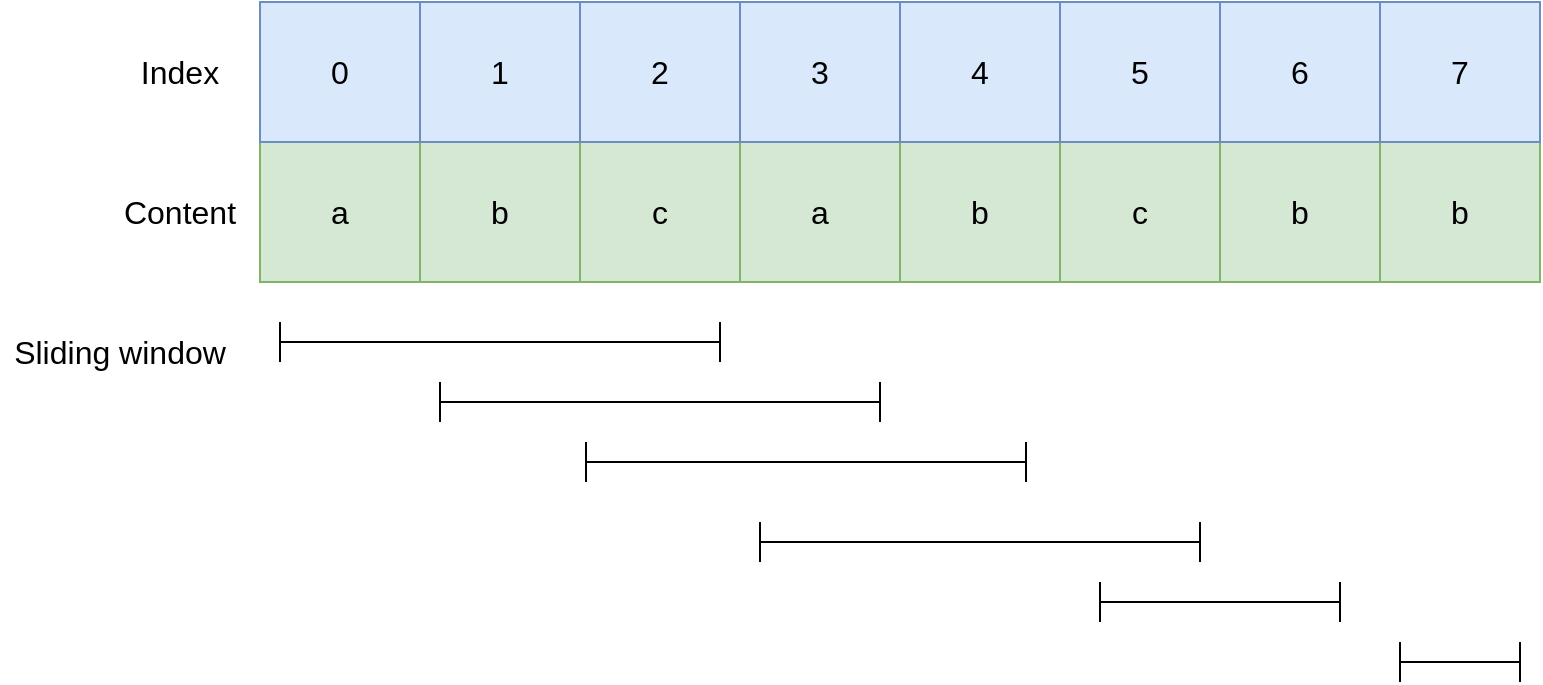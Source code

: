 <mxfile version="20.5.1" type="github">
  <diagram id="LxKFEtir3kCeHYvWBD5M" name="第 1 页">
    <mxGraphModel dx="734" dy="475" grid="1" gridSize="10" guides="1" tooltips="1" connect="1" arrows="1" fold="1" page="1" pageScale="1" pageWidth="827" pageHeight="1169" math="0" shadow="0">
      <root>
        <mxCell id="0" />
        <mxCell id="1" parent="0" />
        <mxCell id="-OyFsQ3j8IVkyFUIj5fn-1" value="&lt;font style=&quot;font-size: 16px;&quot;&gt;a&lt;/font&gt;" style="rounded=0;whiteSpace=wrap;html=1;fillColor=#d5e8d4;strokeColor=#82b366;" vertex="1" parent="1">
          <mxGeometry x="160" y="160" width="80" height="70" as="geometry" />
        </mxCell>
        <mxCell id="-OyFsQ3j8IVkyFUIj5fn-2" value="&lt;font style=&quot;font-size: 16px;&quot;&gt;b&lt;/font&gt;" style="rounded=0;whiteSpace=wrap;html=1;fillColor=#d5e8d4;strokeColor=#82b366;" vertex="1" parent="1">
          <mxGeometry x="240" y="160" width="80" height="70" as="geometry" />
        </mxCell>
        <mxCell id="-OyFsQ3j8IVkyFUIj5fn-3" value="&lt;font style=&quot;font-size: 16px;&quot;&gt;c&lt;/font&gt;" style="rounded=0;whiteSpace=wrap;html=1;fillColor=#d5e8d4;strokeColor=#82b366;" vertex="1" parent="1">
          <mxGeometry x="320" y="160" width="80" height="70" as="geometry" />
        </mxCell>
        <mxCell id="-OyFsQ3j8IVkyFUIj5fn-4" value="&lt;font style=&quot;font-size: 16px;&quot;&gt;a&lt;/font&gt;" style="rounded=0;whiteSpace=wrap;html=1;fillColor=#d5e8d4;strokeColor=#82b366;" vertex="1" parent="1">
          <mxGeometry x="400" y="160" width="80" height="70" as="geometry" />
        </mxCell>
        <mxCell id="-OyFsQ3j8IVkyFUIj5fn-5" value="&lt;font style=&quot;font-size: 16px;&quot;&gt;b&lt;/font&gt;" style="rounded=0;whiteSpace=wrap;html=1;fillColor=#d5e8d4;strokeColor=#82b366;" vertex="1" parent="1">
          <mxGeometry x="480" y="160" width="80" height="70" as="geometry" />
        </mxCell>
        <mxCell id="-OyFsQ3j8IVkyFUIj5fn-6" value="&lt;font style=&quot;font-size: 16px;&quot;&gt;c&lt;/font&gt;" style="rounded=0;whiteSpace=wrap;html=1;fillColor=#d5e8d4;strokeColor=#82b366;" vertex="1" parent="1">
          <mxGeometry x="560" y="160" width="80" height="70" as="geometry" />
        </mxCell>
        <mxCell id="-OyFsQ3j8IVkyFUIj5fn-7" value="&lt;font style=&quot;font-size: 16px;&quot;&gt;b&lt;/font&gt;" style="rounded=0;whiteSpace=wrap;html=1;fillColor=#d5e8d4;strokeColor=#82b366;" vertex="1" parent="1">
          <mxGeometry x="640" y="160" width="80" height="70" as="geometry" />
        </mxCell>
        <mxCell id="-OyFsQ3j8IVkyFUIj5fn-8" value="&lt;font style=&quot;font-size: 16px;&quot;&gt;b&lt;/font&gt;" style="rounded=0;whiteSpace=wrap;html=1;fillColor=#d5e8d4;strokeColor=#82b366;" vertex="1" parent="1">
          <mxGeometry x="720" y="160" width="80" height="70" as="geometry" />
        </mxCell>
        <mxCell id="-OyFsQ3j8IVkyFUIj5fn-9" value="&lt;font style=&quot;font-size: 16px;&quot;&gt;0&lt;/font&gt;" style="rounded=0;whiteSpace=wrap;html=1;fillColor=#dae8fc;strokeColor=#6c8ebf;" vertex="1" parent="1">
          <mxGeometry x="160" y="90" width="80" height="70" as="geometry" />
        </mxCell>
        <mxCell id="-OyFsQ3j8IVkyFUIj5fn-10" value="&lt;font style=&quot;font-size: 16px;&quot;&gt;1&lt;/font&gt;" style="rounded=0;whiteSpace=wrap;html=1;fillColor=#dae8fc;strokeColor=#6c8ebf;" vertex="1" parent="1">
          <mxGeometry x="240" y="90" width="80" height="70" as="geometry" />
        </mxCell>
        <mxCell id="-OyFsQ3j8IVkyFUIj5fn-11" value="&lt;font style=&quot;font-size: 16px;&quot;&gt;2&lt;/font&gt;" style="rounded=0;whiteSpace=wrap;html=1;fillColor=#dae8fc;strokeColor=#6c8ebf;" vertex="1" parent="1">
          <mxGeometry x="320" y="90" width="80" height="70" as="geometry" />
        </mxCell>
        <mxCell id="-OyFsQ3j8IVkyFUIj5fn-12" value="&lt;font style=&quot;font-size: 16px;&quot;&gt;3&lt;/font&gt;" style="rounded=0;whiteSpace=wrap;html=1;fillColor=#dae8fc;strokeColor=#6c8ebf;" vertex="1" parent="1">
          <mxGeometry x="400" y="90" width="80" height="70" as="geometry" />
        </mxCell>
        <mxCell id="-OyFsQ3j8IVkyFUIj5fn-13" value="&lt;font style=&quot;font-size: 16px;&quot;&gt;4&lt;/font&gt;" style="rounded=0;whiteSpace=wrap;html=1;fillColor=#dae8fc;strokeColor=#6c8ebf;" vertex="1" parent="1">
          <mxGeometry x="480" y="90" width="80" height="70" as="geometry" />
        </mxCell>
        <mxCell id="-OyFsQ3j8IVkyFUIj5fn-14" value="&lt;font style=&quot;font-size: 16px;&quot;&gt;5&lt;/font&gt;" style="rounded=0;whiteSpace=wrap;html=1;fillColor=#dae8fc;strokeColor=#6c8ebf;" vertex="1" parent="1">
          <mxGeometry x="560" y="90" width="80" height="70" as="geometry" />
        </mxCell>
        <mxCell id="-OyFsQ3j8IVkyFUIj5fn-15" value="&lt;font style=&quot;font-size: 16px;&quot;&gt;6&lt;/font&gt;" style="rounded=0;whiteSpace=wrap;html=1;fillColor=#dae8fc;strokeColor=#6c8ebf;" vertex="1" parent="1">
          <mxGeometry x="640" y="90" width="80" height="70" as="geometry" />
        </mxCell>
        <mxCell id="-OyFsQ3j8IVkyFUIj5fn-16" value="&lt;font style=&quot;font-size: 16px;&quot;&gt;7&lt;/font&gt;" style="rounded=0;whiteSpace=wrap;html=1;fillColor=#dae8fc;strokeColor=#6c8ebf;" vertex="1" parent="1">
          <mxGeometry x="720" y="90" width="80" height="70" as="geometry" />
        </mxCell>
        <mxCell id="-OyFsQ3j8IVkyFUIj5fn-17" value="Index" style="text;html=1;strokeColor=none;fillColor=none;align=center;verticalAlign=middle;whiteSpace=wrap;rounded=0;fontSize=16;" vertex="1" parent="1">
          <mxGeometry x="90" y="110" width="60" height="30" as="geometry" />
        </mxCell>
        <mxCell id="-OyFsQ3j8IVkyFUIj5fn-18" value="Content" style="text;html=1;strokeColor=none;fillColor=none;align=center;verticalAlign=middle;whiteSpace=wrap;rounded=0;fontSize=16;" vertex="1" parent="1">
          <mxGeometry x="90" y="180" width="60" height="30" as="geometry" />
        </mxCell>
        <mxCell id="-OyFsQ3j8IVkyFUIj5fn-19" value="" style="shape=crossbar;whiteSpace=wrap;html=1;rounded=1;fontSize=16;" vertex="1" parent="1">
          <mxGeometry x="170" y="250" width="220" height="20" as="geometry" />
        </mxCell>
        <mxCell id="-OyFsQ3j8IVkyFUIj5fn-20" value="" style="shape=crossbar;whiteSpace=wrap;html=1;rounded=1;fontSize=16;" vertex="1" parent="1">
          <mxGeometry x="250" y="280" width="220" height="20" as="geometry" />
        </mxCell>
        <mxCell id="-OyFsQ3j8IVkyFUIj5fn-21" value="" style="shape=crossbar;whiteSpace=wrap;html=1;rounded=1;fontSize=16;" vertex="1" parent="1">
          <mxGeometry x="323" y="310" width="220" height="20" as="geometry" />
        </mxCell>
        <mxCell id="-OyFsQ3j8IVkyFUIj5fn-22" value="" style="shape=crossbar;whiteSpace=wrap;html=1;rounded=1;fontSize=16;" vertex="1" parent="1">
          <mxGeometry x="410" y="350" width="220" height="20" as="geometry" />
        </mxCell>
        <mxCell id="-OyFsQ3j8IVkyFUIj5fn-23" value="" style="shape=crossbar;whiteSpace=wrap;html=1;rounded=1;fontSize=16;" vertex="1" parent="1">
          <mxGeometry x="580" y="380" width="120" height="20" as="geometry" />
        </mxCell>
        <mxCell id="-OyFsQ3j8IVkyFUIj5fn-24" value="" style="shape=crossbar;whiteSpace=wrap;html=1;rounded=1;fontSize=16;" vertex="1" parent="1">
          <mxGeometry x="730" y="410" width="60" height="20" as="geometry" />
        </mxCell>
        <mxCell id="-OyFsQ3j8IVkyFUIj5fn-25" value="Sliding window" style="text;html=1;strokeColor=none;fillColor=none;align=center;verticalAlign=middle;whiteSpace=wrap;rounded=0;fontSize=16;" vertex="1" parent="1">
          <mxGeometry x="30" y="250" width="120" height="30" as="geometry" />
        </mxCell>
      </root>
    </mxGraphModel>
  </diagram>
</mxfile>
